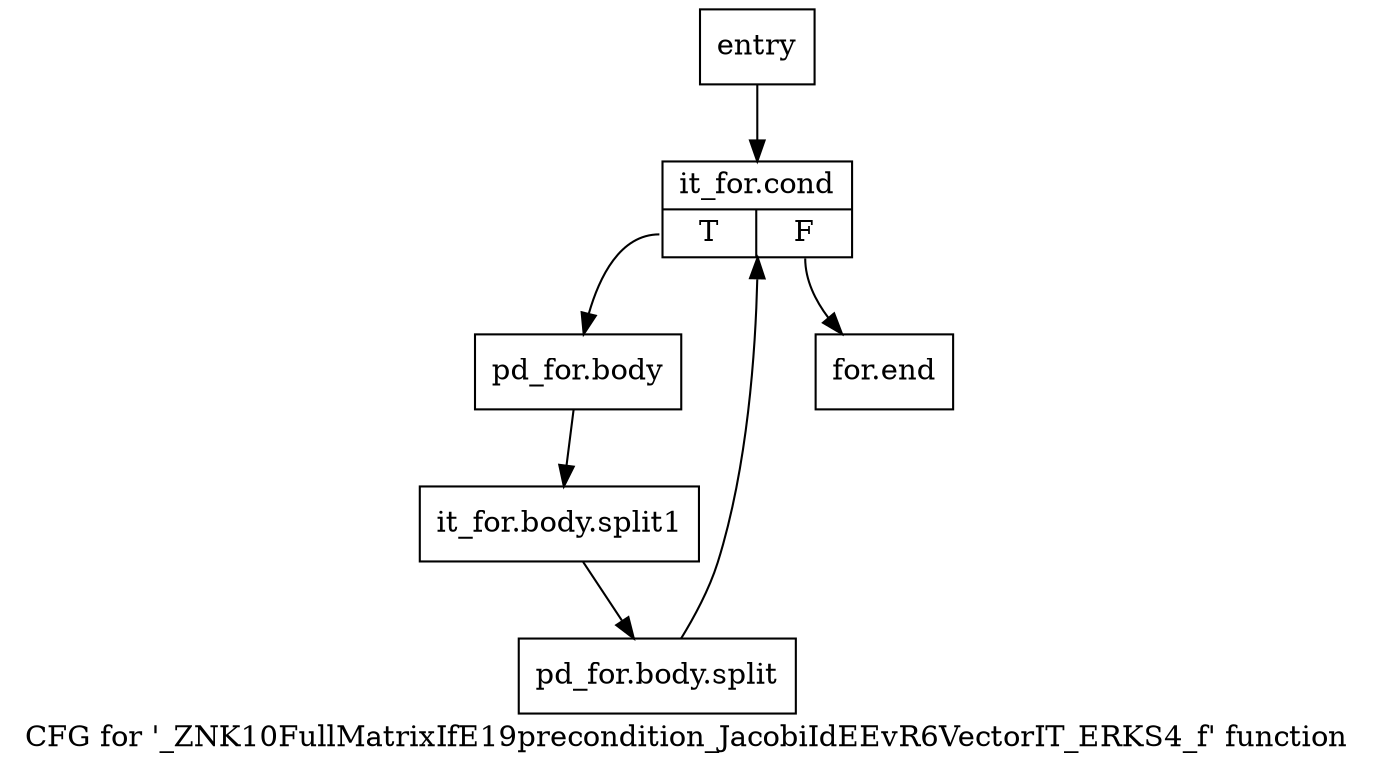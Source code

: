 digraph "CFG for '_ZNK10FullMatrixIfE19precondition_JacobiIdEEvR6VectorIT_ERKS4_f' function" {
	label="CFG for '_ZNK10FullMatrixIfE19precondition_JacobiIdEEvR6VectorIT_ERKS4_f' function";

	Node0x576aa40 [shape=record,label="{entry}"];
	Node0x576aa40 -> Node0x576aa90;
	Node0x576aa90 [shape=record,label="{it_for.cond|{<s0>T|<s1>F}}"];
	Node0x576aa90:s0 -> Node0x576aae0;
	Node0x576aa90:s1 -> Node0x576ab30;
	Node0x576aae0 [shape=record,label="{pd_for.body}"];
	Node0x576aae0 -> Node0xa788370;
	Node0xa788370 [shape=record,label="{it_for.body.split1}"];
	Node0xa788370 -> Node0xa79e270;
	Node0xa79e270 [shape=record,label="{pd_for.body.split}"];
	Node0xa79e270 -> Node0x576aa90;
	Node0x576ab30 [shape=record,label="{for.end}"];
}

